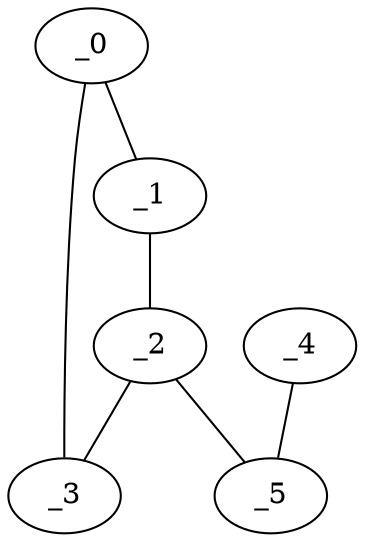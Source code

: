 graph EP1_0006 {
	_0	 [x="2.31147",
		y="2.63738"];
	_1	 [x="2.16163",
		y="0.128414"];
	_0 -- _1;
	_3	 [x="1.12077",
		y="2.17027"];
	_0 -- _3;
	_2	 [x="0.591329",
		y="0.627893"];
	_1 -- _2;
	_2 -- _3;
	_5	 [x="2.29437",
		y="1.73176"];
	_2 -- _5;
	_4	 [x="0.366448",
		y="2.24453"];
	_4 -- _5;
}
